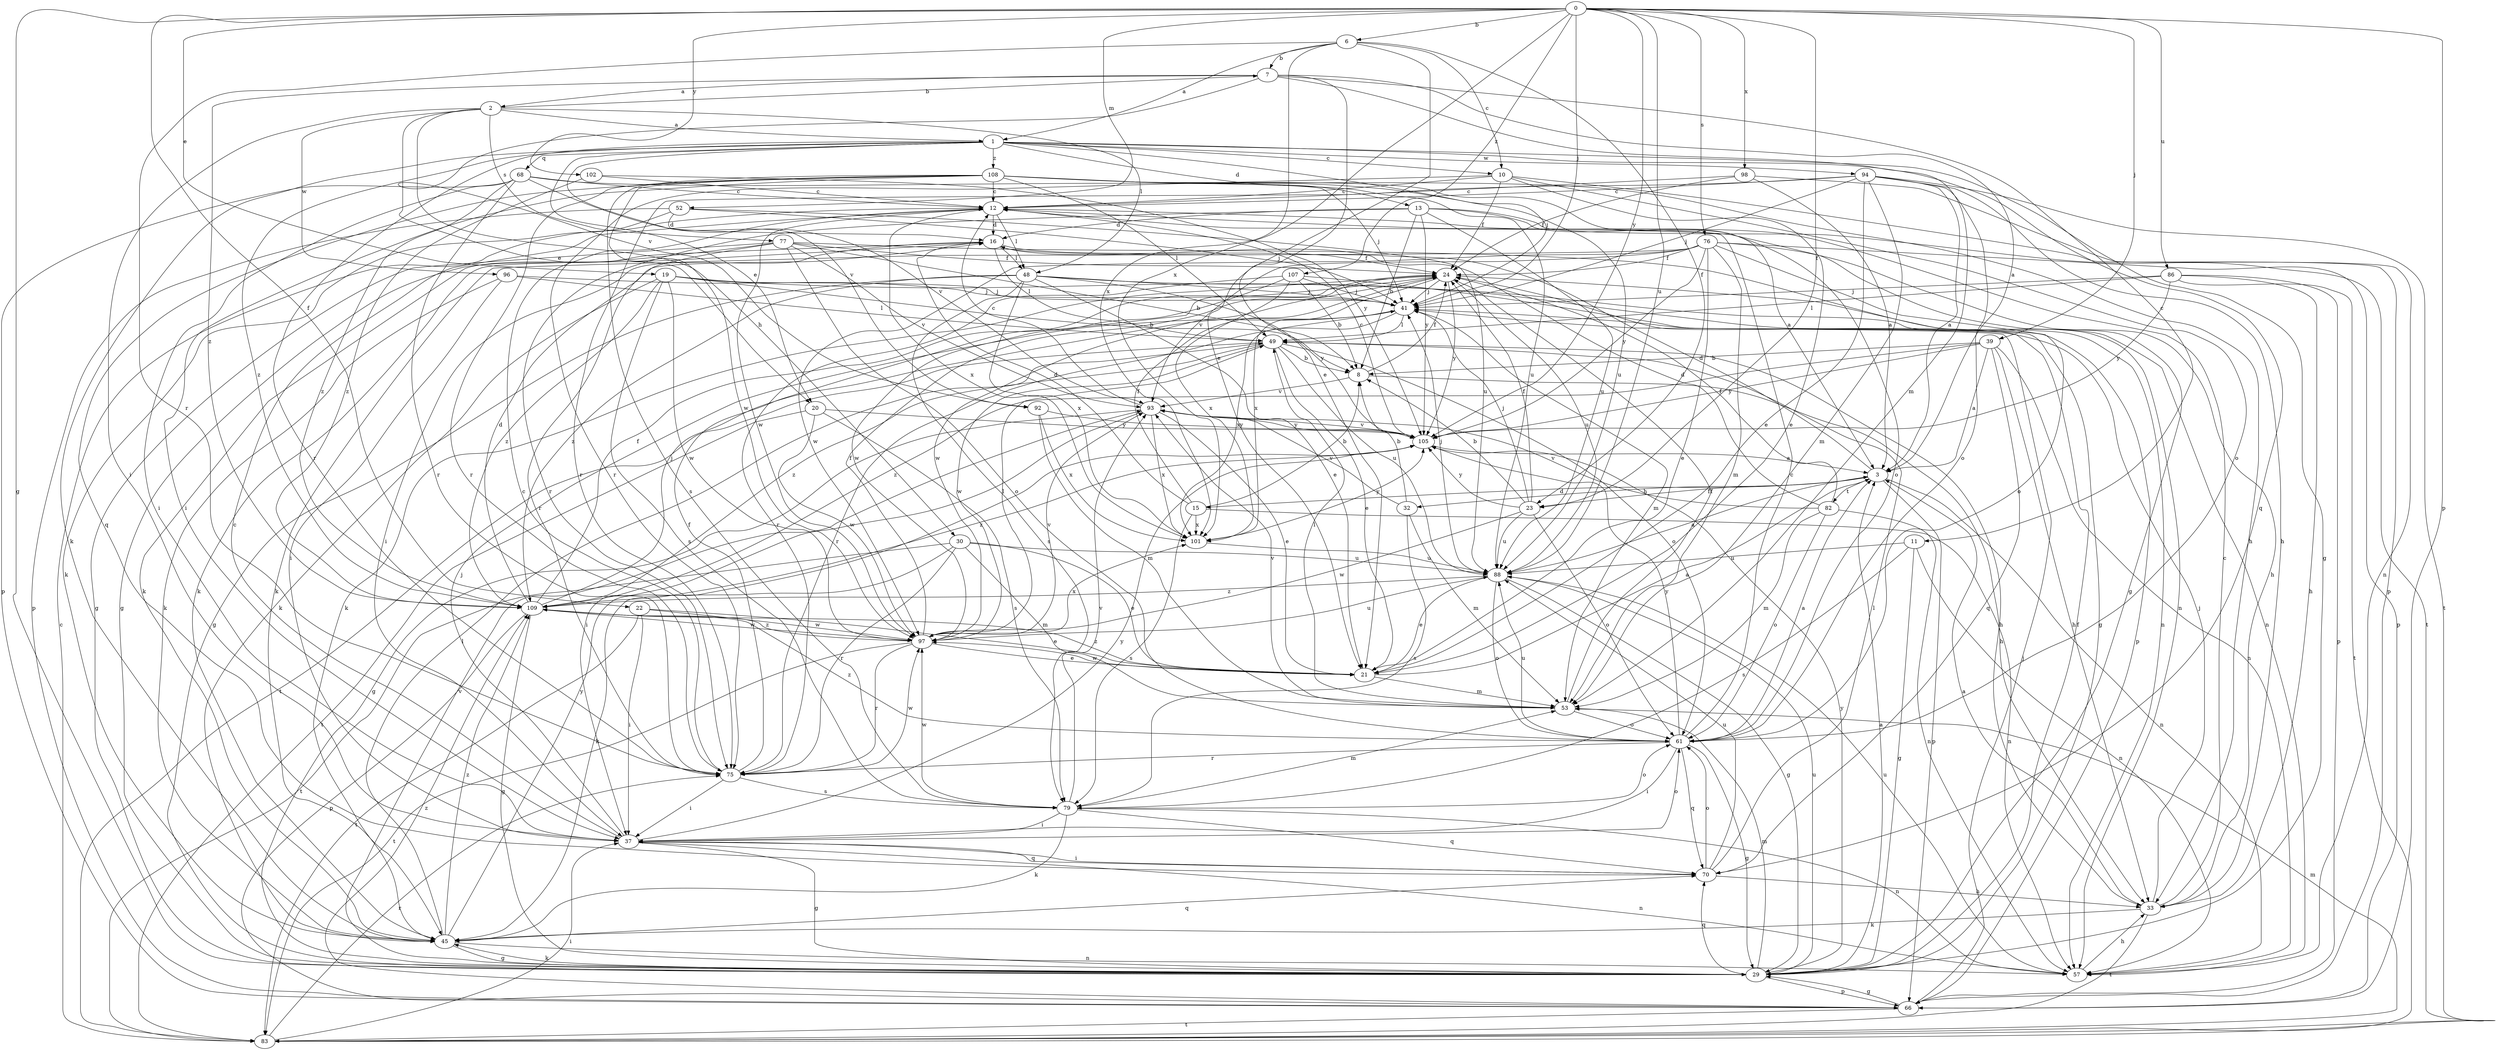 strict digraph  {
0;
1;
2;
3;
6;
7;
8;
10;
11;
12;
13;
15;
16;
19;
20;
21;
22;
23;
24;
29;
30;
32;
33;
37;
39;
41;
45;
48;
49;
52;
53;
57;
61;
66;
68;
70;
75;
76;
77;
79;
82;
83;
86;
88;
92;
93;
94;
96;
97;
98;
101;
102;
105;
107;
108;
109;
0 -> 6  [label=b];
0 -> 19  [label=e];
0 -> 22  [label=f];
0 -> 23  [label=f];
0 -> 29  [label=g];
0 -> 39  [label=j];
0 -> 41  [label=j];
0 -> 52  [label=m];
0 -> 66  [label=p];
0 -> 76  [label=s];
0 -> 86  [label=u];
0 -> 88  [label=u];
0 -> 98  [label=x];
0 -> 101  [label=x];
0 -> 102  [label=y];
0 -> 105  [label=y];
0 -> 107  [label=z];
1 -> 10  [label=c];
1 -> 13  [label=d];
1 -> 20  [label=e];
1 -> 29  [label=g];
1 -> 41  [label=j];
1 -> 45  [label=k];
1 -> 68  [label=q];
1 -> 70  [label=q];
1 -> 75  [label=r];
1 -> 92  [label=v];
1 -> 94  [label=w];
1 -> 108  [label=z];
1 -> 109  [label=z];
2 -> 1  [label=a];
2 -> 7  [label=b];
2 -> 20  [label=e];
2 -> 30  [label=h];
2 -> 37  [label=i];
2 -> 48  [label=l];
2 -> 77  [label=s];
2 -> 96  [label=w];
3 -> 15  [label=d];
3 -> 16  [label=d];
3 -> 23  [label=f];
3 -> 32  [label=h];
3 -> 57  [label=n];
3 -> 66  [label=p];
3 -> 82  [label=t];
6 -> 1  [label=a];
6 -> 7  [label=b];
6 -> 10  [label=c];
6 -> 21  [label=e];
6 -> 23  [label=f];
6 -> 75  [label=r];
6 -> 101  [label=x];
7 -> 2  [label=a];
7 -> 3  [label=a];
7 -> 11  [label=c];
7 -> 21  [label=e];
7 -> 53  [label=m];
7 -> 92  [label=v];
7 -> 109  [label=z];
8 -> 24  [label=f];
8 -> 33  [label=h];
8 -> 93  [label=v];
10 -> 12  [label=c];
10 -> 21  [label=e];
10 -> 24  [label=f];
10 -> 61  [label=o];
10 -> 66  [label=p];
10 -> 75  [label=r];
11 -> 29  [label=g];
11 -> 57  [label=n];
11 -> 79  [label=s];
11 -> 88  [label=u];
12 -> 16  [label=d];
12 -> 29  [label=g];
12 -> 48  [label=l];
12 -> 97  [label=w];
12 -> 101  [label=x];
13 -> 8  [label=b];
13 -> 16  [label=d];
13 -> 61  [label=o];
13 -> 75  [label=r];
13 -> 83  [label=t];
13 -> 88  [label=u];
13 -> 105  [label=y];
15 -> 8  [label=b];
15 -> 16  [label=d];
15 -> 24  [label=f];
15 -> 57  [label=n];
15 -> 79  [label=s];
15 -> 101  [label=x];
16 -> 24  [label=f];
16 -> 29  [label=g];
16 -> 37  [label=i];
16 -> 45  [label=k];
16 -> 48  [label=l];
16 -> 49  [label=l];
19 -> 8  [label=b];
19 -> 41  [label=j];
19 -> 45  [label=k];
19 -> 57  [label=n];
19 -> 79  [label=s];
19 -> 97  [label=w];
19 -> 109  [label=z];
20 -> 79  [label=s];
20 -> 83  [label=t];
20 -> 97  [label=w];
20 -> 105  [label=y];
21 -> 3  [label=a];
21 -> 53  [label=m];
21 -> 97  [label=w];
21 -> 109  [label=z];
22 -> 21  [label=e];
22 -> 37  [label=i];
22 -> 83  [label=t];
22 -> 97  [label=w];
23 -> 8  [label=b];
23 -> 24  [label=f];
23 -> 41  [label=j];
23 -> 61  [label=o];
23 -> 88  [label=u];
23 -> 97  [label=w];
23 -> 105  [label=y];
24 -> 41  [label=j];
24 -> 45  [label=k];
24 -> 57  [label=n];
24 -> 88  [label=u];
24 -> 97  [label=w];
24 -> 101  [label=x];
24 -> 105  [label=y];
29 -> 3  [label=a];
29 -> 24  [label=f];
29 -> 45  [label=k];
29 -> 53  [label=m];
29 -> 66  [label=p];
29 -> 70  [label=q];
29 -> 88  [label=u];
29 -> 93  [label=v];
29 -> 105  [label=y];
30 -> 21  [label=e];
30 -> 45  [label=k];
30 -> 53  [label=m];
30 -> 75  [label=r];
30 -> 83  [label=t];
30 -> 88  [label=u];
32 -> 8  [label=b];
32 -> 53  [label=m];
32 -> 79  [label=s];
32 -> 93  [label=v];
33 -> 3  [label=a];
33 -> 12  [label=c];
33 -> 41  [label=j];
33 -> 45  [label=k];
33 -> 83  [label=t];
37 -> 12  [label=c];
37 -> 29  [label=g];
37 -> 41  [label=j];
37 -> 57  [label=n];
37 -> 61  [label=o];
37 -> 70  [label=q];
37 -> 105  [label=y];
39 -> 3  [label=a];
39 -> 8  [label=b];
39 -> 33  [label=h];
39 -> 57  [label=n];
39 -> 70  [label=q];
39 -> 105  [label=y];
39 -> 109  [label=z];
41 -> 49  [label=l];
41 -> 53  [label=m];
41 -> 75  [label=r];
41 -> 101  [label=x];
45 -> 29  [label=g];
45 -> 49  [label=l];
45 -> 57  [label=n];
45 -> 70  [label=q];
45 -> 105  [label=y];
45 -> 109  [label=z];
48 -> 21  [label=e];
48 -> 29  [label=g];
48 -> 41  [label=j];
48 -> 66  [label=p];
48 -> 79  [label=s];
48 -> 101  [label=x];
48 -> 105  [label=y];
48 -> 109  [label=z];
49 -> 8  [label=b];
49 -> 21  [label=e];
49 -> 33  [label=h];
49 -> 61  [label=o];
49 -> 83  [label=t];
49 -> 88  [label=u];
49 -> 97  [label=w];
49 -> 109  [label=z];
52 -> 16  [label=d];
52 -> 41  [label=j];
52 -> 45  [label=k];
52 -> 66  [label=p];
52 -> 88  [label=u];
53 -> 24  [label=f];
53 -> 49  [label=l];
53 -> 61  [label=o];
53 -> 93  [label=v];
57 -> 33  [label=h];
57 -> 88  [label=u];
61 -> 3  [label=a];
61 -> 12  [label=c];
61 -> 29  [label=g];
61 -> 37  [label=i];
61 -> 70  [label=q];
61 -> 75  [label=r];
61 -> 88  [label=u];
61 -> 105  [label=y];
61 -> 109  [label=z];
66 -> 29  [label=g];
66 -> 41  [label=j];
66 -> 83  [label=t];
66 -> 109  [label=z];
68 -> 12  [label=c];
68 -> 37  [label=i];
68 -> 66  [label=p];
68 -> 75  [label=r];
68 -> 88  [label=u];
68 -> 93  [label=v];
68 -> 109  [label=z];
70 -> 33  [label=h];
70 -> 37  [label=i];
70 -> 49  [label=l];
70 -> 61  [label=o];
70 -> 88  [label=u];
75 -> 12  [label=c];
75 -> 24  [label=f];
75 -> 37  [label=i];
75 -> 79  [label=s];
75 -> 97  [label=w];
76 -> 21  [label=e];
76 -> 24  [label=f];
76 -> 33  [label=h];
76 -> 45  [label=k];
76 -> 53  [label=m];
76 -> 61  [label=o];
76 -> 66  [label=p];
76 -> 93  [label=v];
76 -> 97  [label=w];
76 -> 105  [label=y];
77 -> 8  [label=b];
77 -> 24  [label=f];
77 -> 29  [label=g];
77 -> 45  [label=k];
77 -> 57  [label=n];
77 -> 61  [label=o];
77 -> 75  [label=r];
77 -> 93  [label=v];
79 -> 37  [label=i];
79 -> 45  [label=k];
79 -> 53  [label=m];
79 -> 57  [label=n];
79 -> 61  [label=o];
79 -> 70  [label=q];
79 -> 93  [label=v];
79 -> 97  [label=w];
82 -> 16  [label=d];
82 -> 24  [label=f];
82 -> 53  [label=m];
82 -> 57  [label=n];
82 -> 61  [label=o];
82 -> 93  [label=v];
83 -> 12  [label=c];
83 -> 37  [label=i];
83 -> 53  [label=m];
83 -> 75  [label=r];
86 -> 33  [label=h];
86 -> 41  [label=j];
86 -> 49  [label=l];
86 -> 66  [label=p];
86 -> 83  [label=t];
86 -> 105  [label=y];
88 -> 3  [label=a];
88 -> 21  [label=e];
88 -> 29  [label=g];
88 -> 41  [label=j];
88 -> 61  [label=o];
88 -> 109  [label=z];
92 -> 53  [label=m];
92 -> 101  [label=x];
92 -> 105  [label=y];
93 -> 12  [label=c];
93 -> 21  [label=e];
93 -> 29  [label=g];
93 -> 37  [label=i];
93 -> 101  [label=x];
93 -> 105  [label=y];
94 -> 3  [label=a];
94 -> 12  [label=c];
94 -> 21  [label=e];
94 -> 33  [label=h];
94 -> 41  [label=j];
94 -> 53  [label=m];
94 -> 61  [label=o];
94 -> 75  [label=r];
94 -> 83  [label=t];
96 -> 37  [label=i];
96 -> 41  [label=j];
96 -> 45  [label=k];
96 -> 49  [label=l];
97 -> 21  [label=e];
97 -> 24  [label=f];
97 -> 49  [label=l];
97 -> 75  [label=r];
97 -> 83  [label=t];
97 -> 88  [label=u];
97 -> 93  [label=v];
97 -> 101  [label=x];
97 -> 109  [label=z];
98 -> 3  [label=a];
98 -> 12  [label=c];
98 -> 24  [label=f];
98 -> 57  [label=n];
101 -> 88  [label=u];
101 -> 105  [label=y];
102 -> 12  [label=c];
102 -> 105  [label=y];
102 -> 109  [label=z];
105 -> 3  [label=a];
105 -> 12  [label=c];
105 -> 93  [label=v];
105 -> 109  [label=z];
107 -> 8  [label=b];
107 -> 29  [label=g];
107 -> 41  [label=j];
107 -> 75  [label=r];
107 -> 97  [label=w];
107 -> 101  [label=x];
108 -> 3  [label=a];
108 -> 12  [label=c];
108 -> 33  [label=h];
108 -> 37  [label=i];
108 -> 41  [label=j];
108 -> 49  [label=l];
108 -> 70  [label=q];
108 -> 75  [label=r];
108 -> 79  [label=s];
108 -> 88  [label=u];
108 -> 97  [label=w];
109 -> 16  [label=d];
109 -> 24  [label=f];
109 -> 29  [label=g];
109 -> 41  [label=j];
109 -> 66  [label=p];
109 -> 97  [label=w];
}
